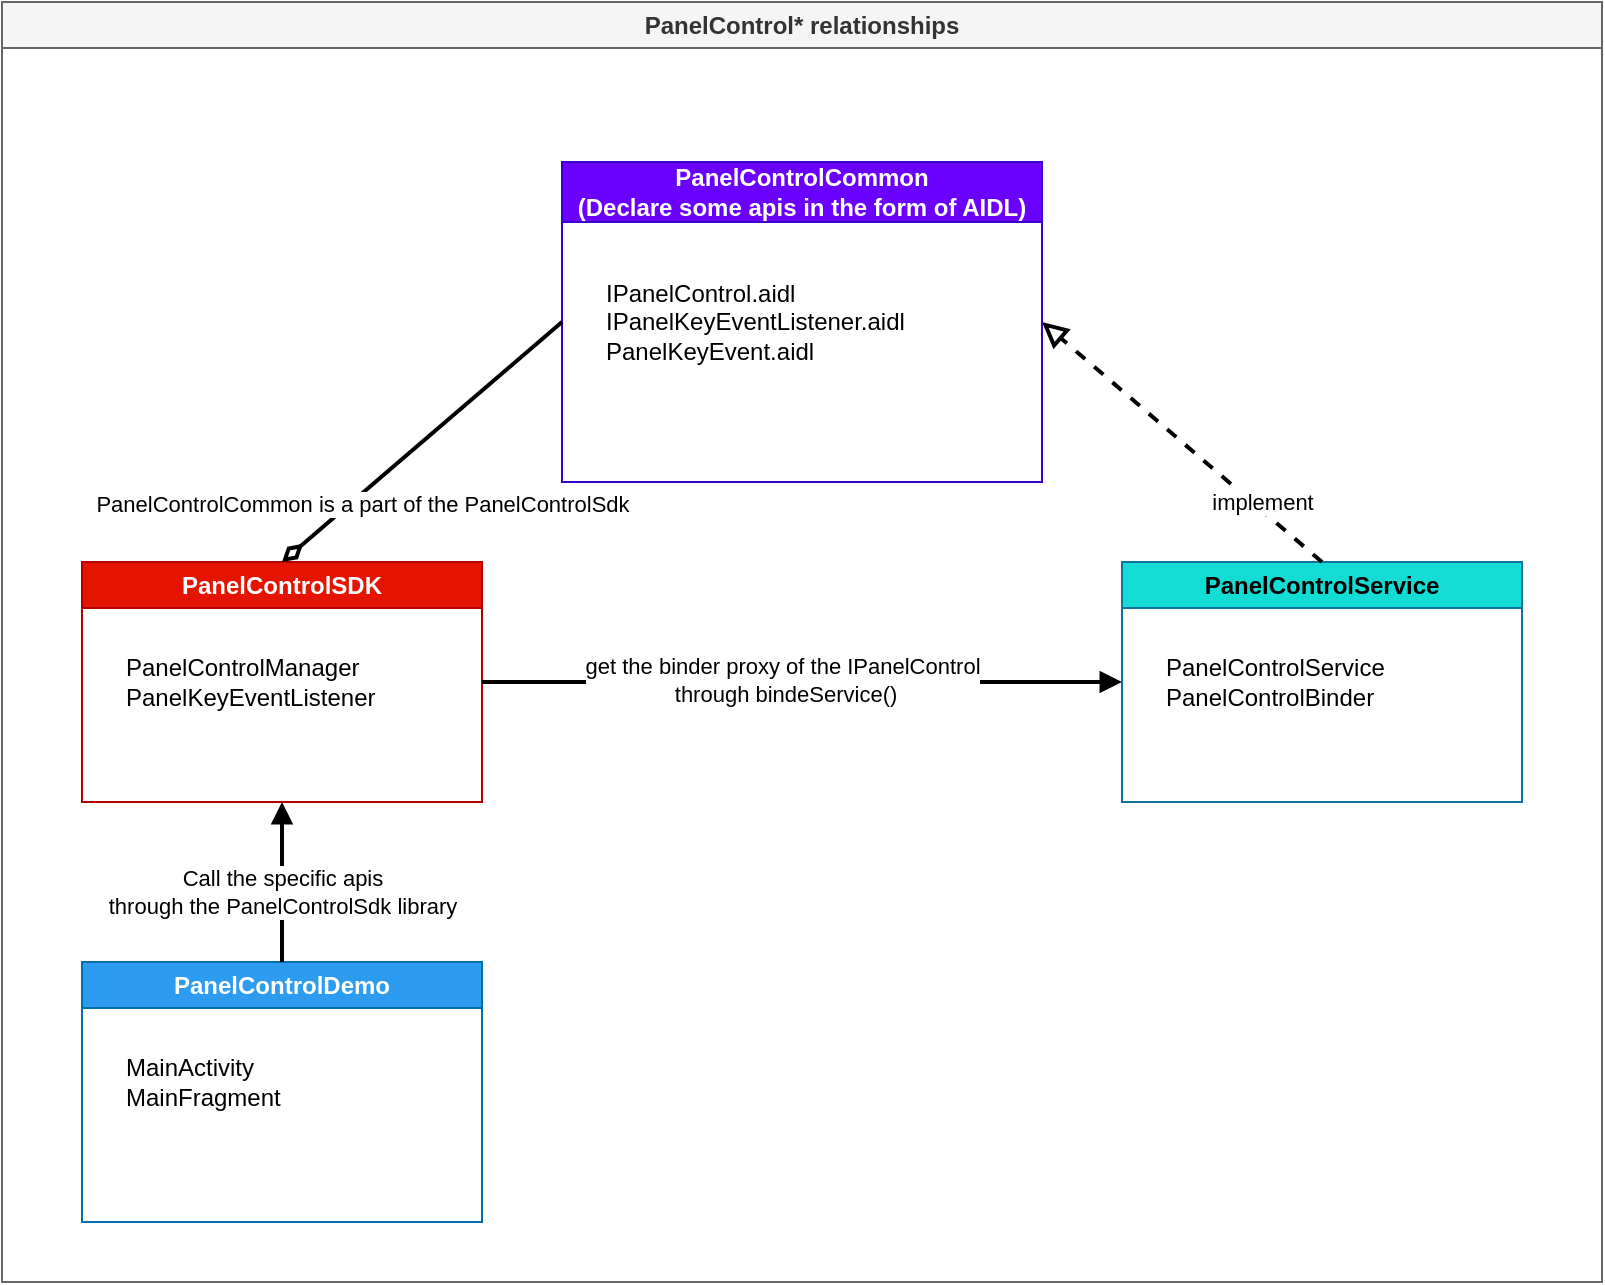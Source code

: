 <mxfile version="21.1.1" type="github">
  <diagram id="C5RBs43oDa-KdzZeNtuy" name="Page-1">
    <mxGraphModel dx="1283" dy="776" grid="1" gridSize="10" guides="1" tooltips="1" connect="1" arrows="1" fold="1" page="1" pageScale="1" pageWidth="827" pageHeight="1169" math="0" shadow="0">
      <root>
        <mxCell id="WIyWlLk6GJQsqaUBKTNV-0" />
        <mxCell id="WIyWlLk6GJQsqaUBKTNV-1" parent="WIyWlLk6GJQsqaUBKTNV-0" />
        <mxCell id="K6wyJHr7EwT5NFfYMl7e-13" value="PanelControl* relationships" style="swimlane;whiteSpace=wrap;html=1;fillColor=#f5f5f5;fontColor=#333333;strokeColor=#666666;" vertex="1" parent="WIyWlLk6GJQsqaUBKTNV-1">
          <mxGeometry width="800" height="640" as="geometry">
            <mxRectangle width="190" height="30" as="alternateBounds" />
          </mxGeometry>
        </mxCell>
        <mxCell id="K6wyJHr7EwT5NFfYMl7e-0" value="PanelControlCommon&lt;br&gt;(Declare some apis in the form of AIDL)" style="swimlane;whiteSpace=wrap;html=1;startSize=30;fillColor=#6a00ff;strokeColor=#3700CC;swimlaneFillColor=none;fontColor=#ffffff;" vertex="1" parent="K6wyJHr7EwT5NFfYMl7e-13">
          <mxGeometry x="280" y="80" width="240" height="160" as="geometry">
            <mxRectangle x="320" y="80" width="170" height="30" as="alternateBounds" />
          </mxGeometry>
        </mxCell>
        <mxCell id="K6wyJHr7EwT5NFfYMl7e-25" value="&lt;div&gt;IPanelControl.aidl&lt;/div&gt;&lt;div&gt;IPanelKeyEventListener.aidl&lt;/div&gt;&lt;div&gt;PanelKeyEvent.aidl&lt;/div&gt;" style="text;html=1;align=left;verticalAlign=middle;resizable=0;points=[];autosize=1;strokeColor=none;fillColor=none;" vertex="1" parent="K6wyJHr7EwT5NFfYMl7e-0">
          <mxGeometry x="20" y="50" width="170" height="60" as="geometry" />
        </mxCell>
        <mxCell id="K6wyJHr7EwT5NFfYMl7e-5" value="PanelControlSDK" style="swimlane;whiteSpace=wrap;html=1;startSize=23;fillColor=#e51400;strokeColor=#B20000;fontColor=#ffffff;" vertex="1" parent="K6wyJHr7EwT5NFfYMl7e-13">
          <mxGeometry x="40" y="280" width="200" height="120" as="geometry" />
        </mxCell>
        <mxCell id="K6wyJHr7EwT5NFfYMl7e-26" value="&lt;div&gt;PanelControlManager&lt;/div&gt;&lt;div&gt;PanelKeyEventListener&lt;/div&gt;" style="text;html=1;align=left;verticalAlign=middle;resizable=0;points=[];autosize=1;strokeColor=none;fillColor=none;" vertex="1" parent="K6wyJHr7EwT5NFfYMl7e-5">
          <mxGeometry x="20" y="40" width="150" height="40" as="geometry" />
        </mxCell>
        <mxCell id="K6wyJHr7EwT5NFfYMl7e-6" value="PanelControlService" style="swimlane;whiteSpace=wrap;html=1;startSize=23;fillColor=#12dcd4;strokeColor=#10739e;" vertex="1" parent="K6wyJHr7EwT5NFfYMl7e-13">
          <mxGeometry x="560" y="280" width="200" height="120" as="geometry" />
        </mxCell>
        <mxCell id="K6wyJHr7EwT5NFfYMl7e-28" value="&lt;div&gt;PanelControlService&lt;/div&gt;&lt;div&gt;PanelControlBinder&lt;/div&gt;" style="text;html=1;align=left;verticalAlign=middle;resizable=0;points=[];autosize=1;strokeColor=none;fillColor=none;" vertex="1" parent="K6wyJHr7EwT5NFfYMl7e-6">
          <mxGeometry x="20" y="40" width="130" height="40" as="geometry" />
        </mxCell>
        <mxCell id="K6wyJHr7EwT5NFfYMl7e-7" value="PanelControlDemo" style="swimlane;whiteSpace=wrap;html=1;startSize=23;fillColor=#2d9bf0;fontColor=#ffffff;strokeColor=#006EAF;" vertex="1" parent="K6wyJHr7EwT5NFfYMl7e-13">
          <mxGeometry x="40" y="480" width="200" height="130" as="geometry" />
        </mxCell>
        <mxCell id="K6wyJHr7EwT5NFfYMl7e-27" value="&lt;div&gt;MainActivity&lt;/div&gt;&lt;div&gt;MainFragment&lt;/div&gt;" style="text;html=1;align=left;verticalAlign=middle;resizable=0;points=[];autosize=1;strokeColor=none;fillColor=none;" vertex="1" parent="K6wyJHr7EwT5NFfYMl7e-7">
          <mxGeometry x="20" y="40" width="100" height="40" as="geometry" />
        </mxCell>
        <mxCell id="K6wyJHr7EwT5NFfYMl7e-9" value="" style="endArrow=block;startArrow=none;endFill=0;startFill=0;endSize=8;html=1;verticalAlign=bottom;dashed=1;labelBackgroundColor=none;rounded=0;entryX=1;entryY=0.5;entryDx=0;entryDy=0;exitX=0.5;exitY=0;exitDx=0;exitDy=0;strokeWidth=2;" edge="1" parent="K6wyJHr7EwT5NFfYMl7e-13" source="K6wyJHr7EwT5NFfYMl7e-6" target="K6wyJHr7EwT5NFfYMl7e-0">
          <mxGeometry width="160" relative="1" as="geometry">
            <mxPoint x="320" y="340" as="sourcePoint" />
            <mxPoint x="480" y="340" as="targetPoint" />
          </mxGeometry>
        </mxCell>
        <mxCell id="K6wyJHr7EwT5NFfYMl7e-20" value="implement" style="edgeLabel;html=1;align=center;verticalAlign=middle;resizable=0;points=[];" vertex="1" connectable="0" parent="K6wyJHr7EwT5NFfYMl7e-9">
          <mxGeometry x="-0.314" y="-1" relative="1" as="geometry">
            <mxPoint x="17" y="12" as="offset" />
          </mxGeometry>
        </mxCell>
        <mxCell id="K6wyJHr7EwT5NFfYMl7e-10" value="" style="html=1;verticalAlign=bottom;labelBackgroundColor=none;endArrow=block;endFill=1;rounded=0;entryX=0.5;entryY=1;entryDx=0;entryDy=0;exitX=0.5;exitY=0;exitDx=0;exitDy=0;strokeWidth=2;" edge="1" parent="K6wyJHr7EwT5NFfYMl7e-13" source="K6wyJHr7EwT5NFfYMl7e-7" target="K6wyJHr7EwT5NFfYMl7e-5">
          <mxGeometry width="160" relative="1" as="geometry">
            <mxPoint x="320" y="510" as="sourcePoint" />
            <mxPoint x="480" y="510" as="targetPoint" />
          </mxGeometry>
        </mxCell>
        <mxCell id="K6wyJHr7EwT5NFfYMl7e-24" value="Call the specific apis &lt;br&gt;through the PanelControlSdk library" style="edgeLabel;html=1;align=center;verticalAlign=middle;resizable=0;points=[];" vertex="1" connectable="0" parent="K6wyJHr7EwT5NFfYMl7e-10">
          <mxGeometry x="-0.124" relative="1" as="geometry">
            <mxPoint as="offset" />
          </mxGeometry>
        </mxCell>
        <mxCell id="K6wyJHr7EwT5NFfYMl7e-11" value="" style="html=1;verticalAlign=bottom;labelBackgroundColor=none;endArrow=block;endFill=1;rounded=0;entryX=0;entryY=0.5;entryDx=0;entryDy=0;exitX=1;exitY=0.5;exitDx=0;exitDy=0;strokeWidth=2;" edge="1" parent="K6wyJHr7EwT5NFfYMl7e-13" source="K6wyJHr7EwT5NFfYMl7e-5" target="K6wyJHr7EwT5NFfYMl7e-6">
          <mxGeometry width="160" relative="1" as="geometry">
            <mxPoint x="280" y="430" as="sourcePoint" />
            <mxPoint x="440" y="430" as="targetPoint" />
          </mxGeometry>
        </mxCell>
        <mxCell id="K6wyJHr7EwT5NFfYMl7e-23" value="get the binder proxy of the IPanelControl&lt;br&gt;&amp;nbsp;through bindeService()" style="edgeLabel;html=1;align=center;verticalAlign=middle;resizable=0;points=[];" vertex="1" connectable="0" parent="K6wyJHr7EwT5NFfYMl7e-11">
          <mxGeometry x="-0.067" y="1" relative="1" as="geometry">
            <mxPoint as="offset" />
          </mxGeometry>
        </mxCell>
        <mxCell id="K6wyJHr7EwT5NFfYMl7e-21" value="" style="endArrow=none;startArrow=diamondThin;endFill=0;startFill=0;html=1;verticalAlign=bottom;labelBackgroundColor=none;strokeWidth=2;startSize=8;endSize=8;rounded=0;entryX=0;entryY=0.5;entryDx=0;entryDy=0;exitX=0.5;exitY=0;exitDx=0;exitDy=0;" edge="1" parent="K6wyJHr7EwT5NFfYMl7e-13" source="K6wyJHr7EwT5NFfYMl7e-5" target="K6wyJHr7EwT5NFfYMl7e-0">
          <mxGeometry width="160" relative="1" as="geometry">
            <mxPoint x="450" y="430" as="sourcePoint" />
            <mxPoint x="610" y="430" as="targetPoint" />
          </mxGeometry>
        </mxCell>
        <mxCell id="K6wyJHr7EwT5NFfYMl7e-22" value="PanelControlCommon is a part of the PanelControlSdk" style="edgeLabel;html=1;align=center;verticalAlign=middle;resizable=0;points=[];" vertex="1" connectable="0" parent="K6wyJHr7EwT5NFfYMl7e-21">
          <mxGeometry x="-0.34" y="1" relative="1" as="geometry">
            <mxPoint x="-6" y="11" as="offset" />
          </mxGeometry>
        </mxCell>
      </root>
    </mxGraphModel>
  </diagram>
</mxfile>

